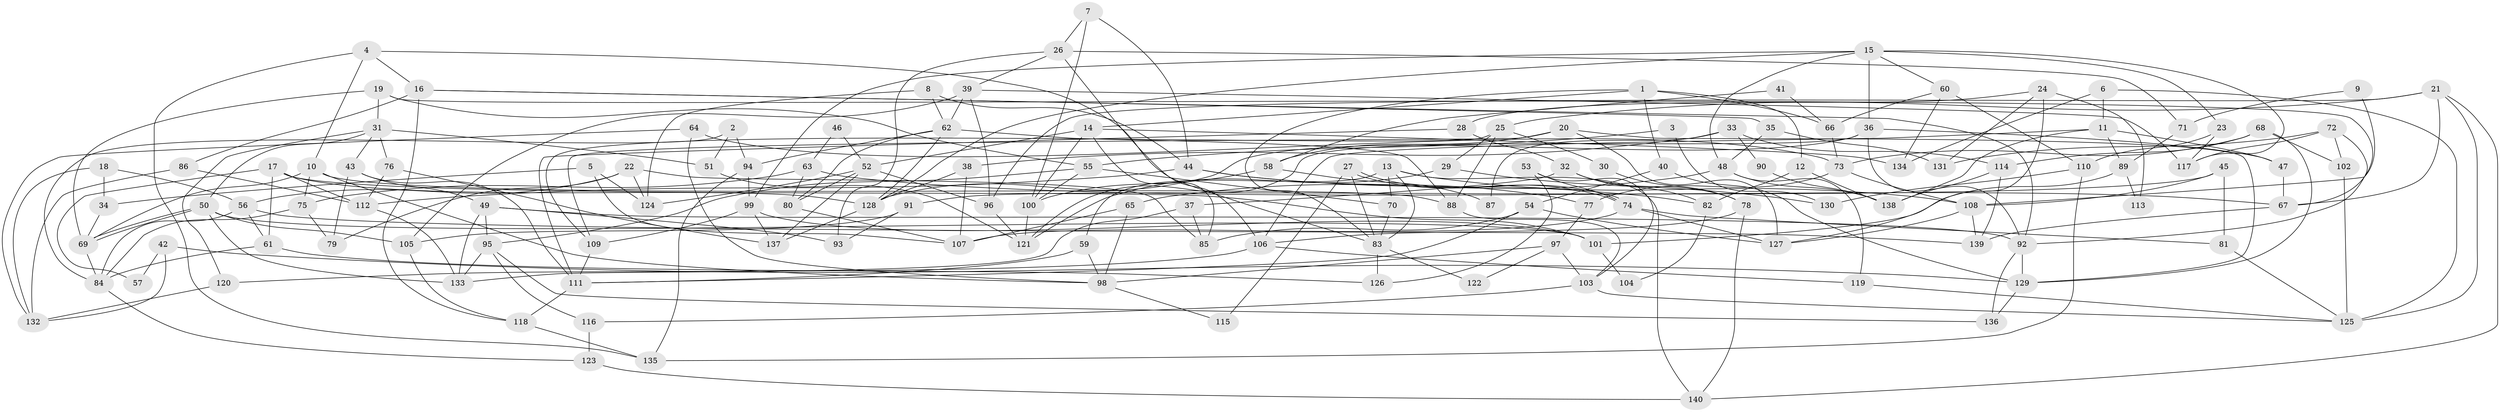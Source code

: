 // coarse degree distribution, {8: 0.08235294117647059, 3: 0.11764705882352941, 5: 0.2, 4: 0.25882352941176473, 6: 0.17647058823529413, 9: 0.011764705882352941, 2: 0.03529411764705882, 7: 0.11764705882352941}
// Generated by graph-tools (version 1.1) at 2025/37/03/04/25 23:37:04]
// undirected, 140 vertices, 280 edges
graph export_dot {
  node [color=gray90,style=filled];
  1;
  2;
  3;
  4;
  5;
  6;
  7;
  8;
  9;
  10;
  11;
  12;
  13;
  14;
  15;
  16;
  17;
  18;
  19;
  20;
  21;
  22;
  23;
  24;
  25;
  26;
  27;
  28;
  29;
  30;
  31;
  32;
  33;
  34;
  35;
  36;
  37;
  38;
  39;
  40;
  41;
  42;
  43;
  44;
  45;
  46;
  47;
  48;
  49;
  50;
  51;
  52;
  53;
  54;
  55;
  56;
  57;
  58;
  59;
  60;
  61;
  62;
  63;
  64;
  65;
  66;
  67;
  68;
  69;
  70;
  71;
  72;
  73;
  74;
  75;
  76;
  77;
  78;
  79;
  80;
  81;
  82;
  83;
  84;
  85;
  86;
  87;
  88;
  89;
  90;
  91;
  92;
  93;
  94;
  95;
  96;
  97;
  98;
  99;
  100;
  101;
  102;
  103;
  104;
  105;
  106;
  107;
  108;
  109;
  110;
  111;
  112;
  113;
  114;
  115;
  116;
  117;
  118;
  119;
  120;
  121;
  122;
  123;
  124;
  125;
  126;
  127;
  128;
  129;
  130;
  131;
  132;
  133;
  134;
  135;
  136;
  137;
  138;
  139;
  140;
  1 -- 12;
  1 -- 83;
  1 -- 14;
  1 -- 40;
  1 -- 66;
  2 -- 51;
  2 -- 94;
  2 -- 84;
  3 -- 130;
  3 -- 55;
  4 -- 16;
  4 -- 83;
  4 -- 10;
  4 -- 135;
  5 -- 34;
  5 -- 124;
  5 -- 107;
  6 -- 134;
  6 -- 11;
  6 -- 125;
  7 -- 26;
  7 -- 100;
  7 -- 44;
  8 -- 62;
  8 -- 44;
  8 -- 124;
  9 -- 71;
  9 -- 108;
  10 -- 88;
  10 -- 69;
  10 -- 75;
  10 -- 98;
  11 -- 47;
  11 -- 106;
  11 -- 89;
  11 -- 138;
  12 -- 82;
  12 -- 138;
  13 -- 140;
  13 -- 108;
  13 -- 59;
  13 -- 70;
  13 -- 83;
  14 -- 52;
  14 -- 85;
  14 -- 100;
  14 -- 134;
  15 -- 117;
  15 -- 128;
  15 -- 23;
  15 -- 36;
  15 -- 48;
  15 -- 60;
  15 -- 99;
  16 -- 92;
  16 -- 118;
  16 -- 35;
  16 -- 86;
  17 -- 101;
  17 -- 128;
  17 -- 57;
  17 -- 61;
  17 -- 112;
  18 -- 132;
  18 -- 56;
  18 -- 34;
  19 -- 67;
  19 -- 69;
  19 -- 31;
  19 -- 55;
  20 -- 109;
  20 -- 129;
  20 -- 58;
  20 -- 127;
  21 -- 96;
  21 -- 67;
  21 -- 25;
  21 -- 125;
  21 -- 140;
  22 -- 56;
  22 -- 124;
  22 -- 79;
  22 -- 85;
  23 -- 110;
  23 -- 117;
  24 -- 127;
  24 -- 131;
  24 -- 28;
  24 -- 113;
  25 -- 88;
  25 -- 29;
  25 -- 30;
  25 -- 109;
  26 -- 93;
  26 -- 106;
  26 -- 39;
  26 -- 71;
  27 -- 83;
  27 -- 74;
  27 -- 74;
  27 -- 115;
  28 -- 111;
  28 -- 32;
  29 -- 121;
  29 -- 130;
  30 -- 78;
  31 -- 43;
  31 -- 50;
  31 -- 51;
  31 -- 76;
  31 -- 120;
  32 -- 37;
  32 -- 78;
  32 -- 82;
  33 -- 114;
  33 -- 38;
  33 -- 87;
  33 -- 90;
  34 -- 69;
  35 -- 48;
  35 -- 131;
  36 -- 92;
  36 -- 47;
  36 -- 121;
  36 -- 128;
  37 -- 85;
  37 -- 133;
  38 -- 107;
  38 -- 128;
  39 -- 62;
  39 -- 96;
  39 -- 105;
  39 -- 117;
  40 -- 129;
  40 -- 54;
  41 -- 58;
  41 -- 66;
  42 -- 129;
  42 -- 132;
  42 -- 57;
  43 -- 79;
  43 -- 111;
  43 -- 49;
  44 -- 112;
  44 -- 77;
  44 -- 82;
  45 -- 108;
  45 -- 81;
  45 -- 91;
  46 -- 63;
  46 -- 52;
  47 -- 67;
  48 -- 65;
  48 -- 119;
  48 -- 138;
  49 -- 133;
  49 -- 92;
  49 -- 93;
  49 -- 95;
  50 -- 69;
  50 -- 69;
  50 -- 101;
  50 -- 105;
  50 -- 133;
  51 -- 121;
  52 -- 96;
  52 -- 137;
  52 -- 80;
  52 -- 124;
  53 -- 74;
  53 -- 103;
  53 -- 126;
  54 -- 85;
  54 -- 111;
  54 -- 127;
  55 -- 70;
  55 -- 95;
  55 -- 100;
  56 -- 84;
  56 -- 61;
  56 -- 139;
  58 -- 100;
  58 -- 87;
  59 -- 111;
  59 -- 98;
  60 -- 66;
  60 -- 110;
  60 -- 134;
  61 -- 84;
  61 -- 126;
  62 -- 80;
  62 -- 128;
  62 -- 88;
  62 -- 94;
  63 -- 75;
  63 -- 80;
  63 -- 67;
  64 -- 98;
  64 -- 132;
  64 -- 73;
  65 -- 98;
  65 -- 107;
  66 -- 73;
  67 -- 139;
  68 -- 129;
  68 -- 114;
  68 -- 73;
  68 -- 102;
  69 -- 84;
  70 -- 83;
  71 -- 89;
  72 -- 117;
  72 -- 102;
  72 -- 92;
  72 -- 131;
  73 -- 77;
  73 -- 108;
  74 -- 127;
  74 -- 81;
  74 -- 107;
  75 -- 84;
  75 -- 79;
  76 -- 112;
  76 -- 137;
  77 -- 97;
  78 -- 140;
  78 -- 106;
  80 -- 107;
  81 -- 125;
  82 -- 104;
  83 -- 126;
  83 -- 122;
  84 -- 123;
  86 -- 112;
  86 -- 132;
  88 -- 103;
  89 -- 101;
  89 -- 113;
  90 -- 138;
  91 -- 105;
  91 -- 93;
  92 -- 129;
  92 -- 136;
  94 -- 135;
  94 -- 99;
  95 -- 116;
  95 -- 133;
  95 -- 136;
  96 -- 121;
  97 -- 98;
  97 -- 103;
  97 -- 122;
  98 -- 115;
  99 -- 101;
  99 -- 109;
  99 -- 137;
  100 -- 121;
  101 -- 104;
  102 -- 125;
  103 -- 125;
  103 -- 116;
  105 -- 118;
  106 -- 119;
  106 -- 120;
  108 -- 127;
  108 -- 139;
  109 -- 111;
  110 -- 135;
  110 -- 130;
  111 -- 118;
  112 -- 133;
  114 -- 138;
  114 -- 139;
  116 -- 123;
  118 -- 135;
  119 -- 125;
  120 -- 132;
  123 -- 140;
  128 -- 137;
  129 -- 136;
}
